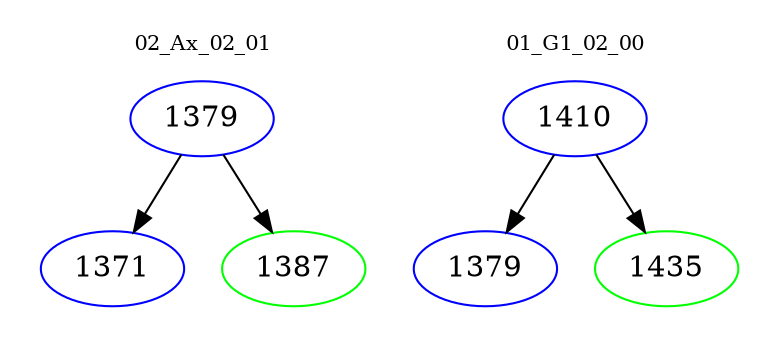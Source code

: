 digraph{
subgraph cluster_0 {
color = white
label = "02_Ax_02_01";
fontsize=10;
T0_1379 [label="1379", color="blue"]
T0_1379 -> T0_1371 [color="black"]
T0_1371 [label="1371", color="blue"]
T0_1379 -> T0_1387 [color="black"]
T0_1387 [label="1387", color="green"]
}
subgraph cluster_1 {
color = white
label = "01_G1_02_00";
fontsize=10;
T1_1410 [label="1410", color="blue"]
T1_1410 -> T1_1379 [color="black"]
T1_1379 [label="1379", color="blue"]
T1_1410 -> T1_1435 [color="black"]
T1_1435 [label="1435", color="green"]
}
}
